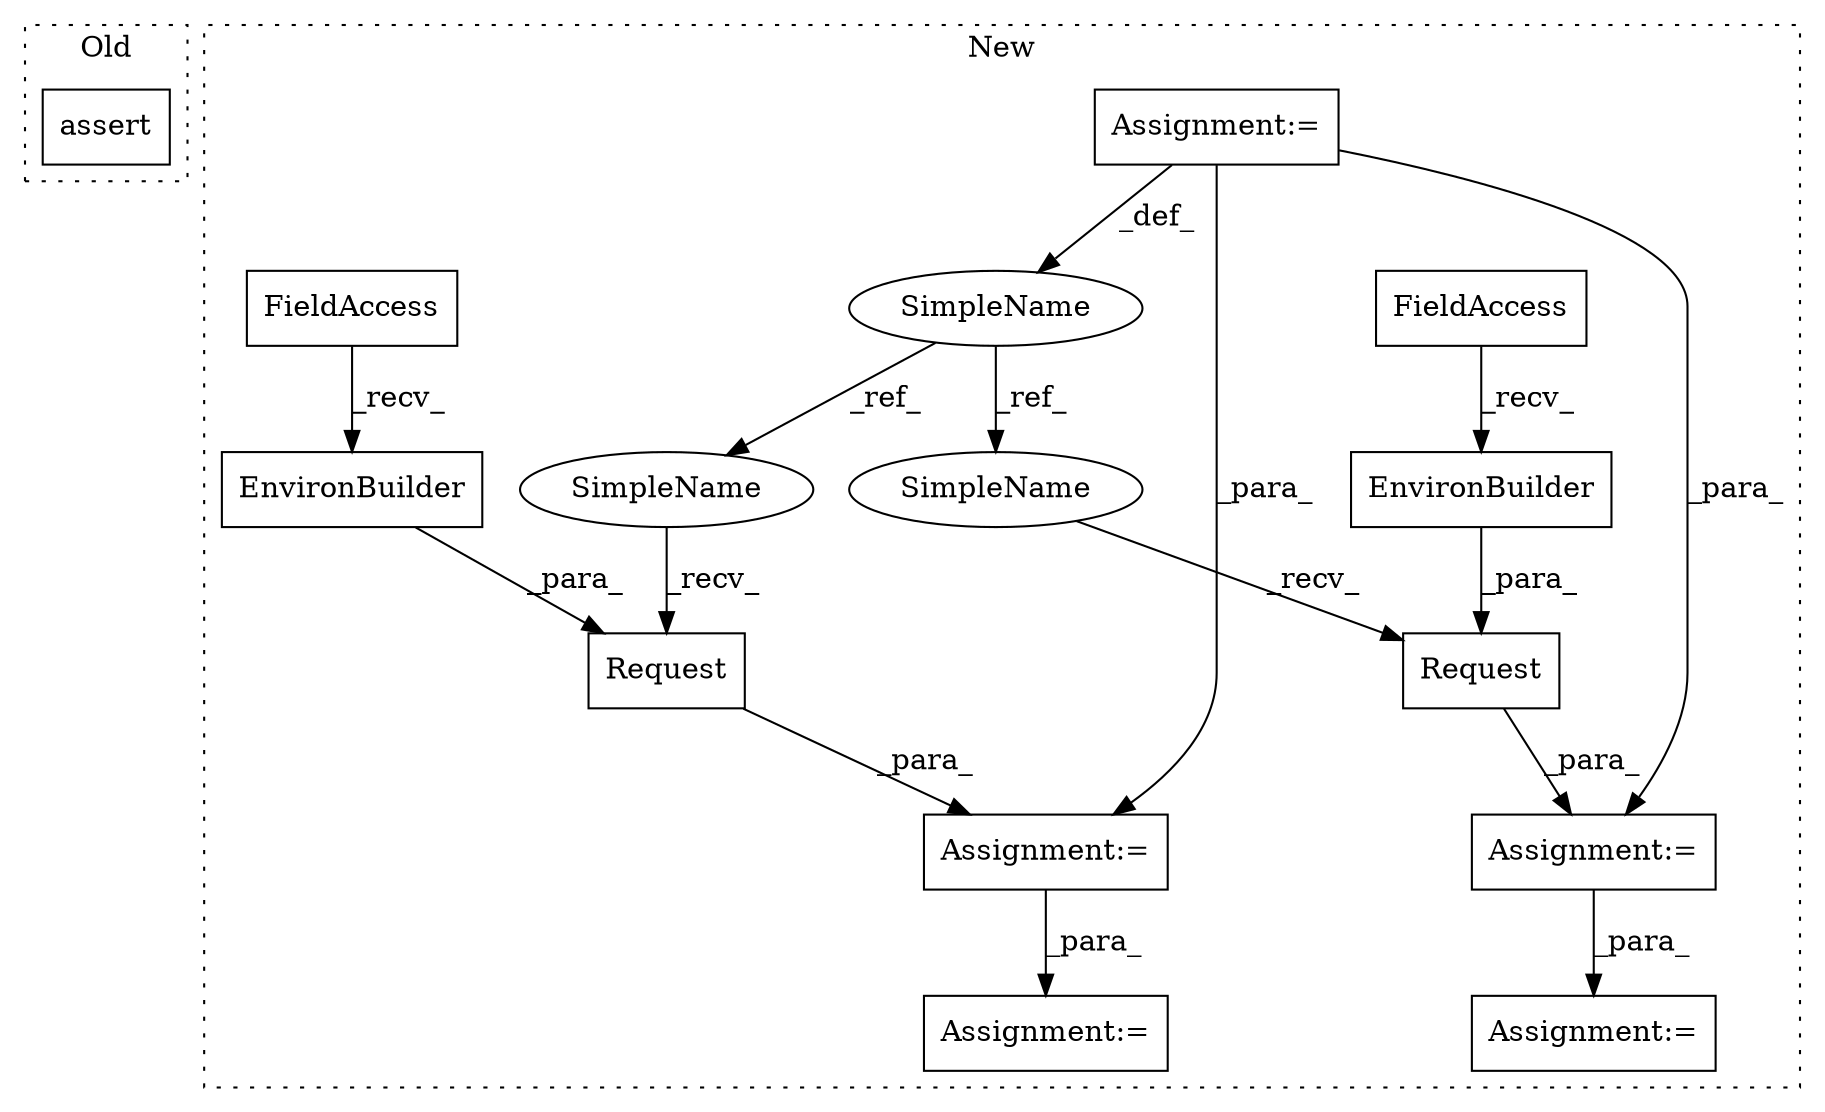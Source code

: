 digraph G {
subgraph cluster0 {
1 [label="assert" a="32" s="2670,2756" l="19,1" shape="box"];
label = "Old";
style="dotted";
}
subgraph cluster1 {
2 [label="EnvironBuilder" a="32" s="3178" l="16" shape="box"];
3 [label="FieldAccess" a="22" s="3164" l="8" shape="box"];
4 [label="Request" a="32" s="3156,3208" l="8,1" shape="box"];
5 [label="Assignment:=" a="7" s="2171" l="8" shape="box"];
6 [label="Assignment:=" a="7" s="3216" l="1" shape="box"];
7 [label="Assignment:=" a="7" s="3146" l="1" shape="box"];
8 [label="Request" a="32" s="2642,2694" l="8,1" shape="box"];
9 [label="EnvironBuilder" a="32" s="2664" l="16" shape="box"];
10 [label="FieldAccess" a="22" s="2650" l="8" shape="box"];
11 [label="SimpleName" a="42" s="2171" l="8" shape="ellipse"];
12 [label="Assignment:=" a="7" s="2702" l="1" shape="box"];
13 [label="Assignment:=" a="7" s="2632" l="1" shape="box"];
14 [label="SimpleName" a="42" s="2633" l="8" shape="ellipse"];
15 [label="SimpleName" a="42" s="3147" l="8" shape="ellipse"];
label = "New";
style="dotted";
}
2 -> 4 [label="_para_"];
3 -> 2 [label="_recv_"];
4 -> 7 [label="_para_"];
5 -> 7 [label="_para_"];
5 -> 13 [label="_para_"];
5 -> 11 [label="_def_"];
7 -> 6 [label="_para_"];
8 -> 13 [label="_para_"];
9 -> 8 [label="_para_"];
10 -> 9 [label="_recv_"];
11 -> 15 [label="_ref_"];
11 -> 14 [label="_ref_"];
13 -> 12 [label="_para_"];
14 -> 8 [label="_recv_"];
15 -> 4 [label="_recv_"];
}